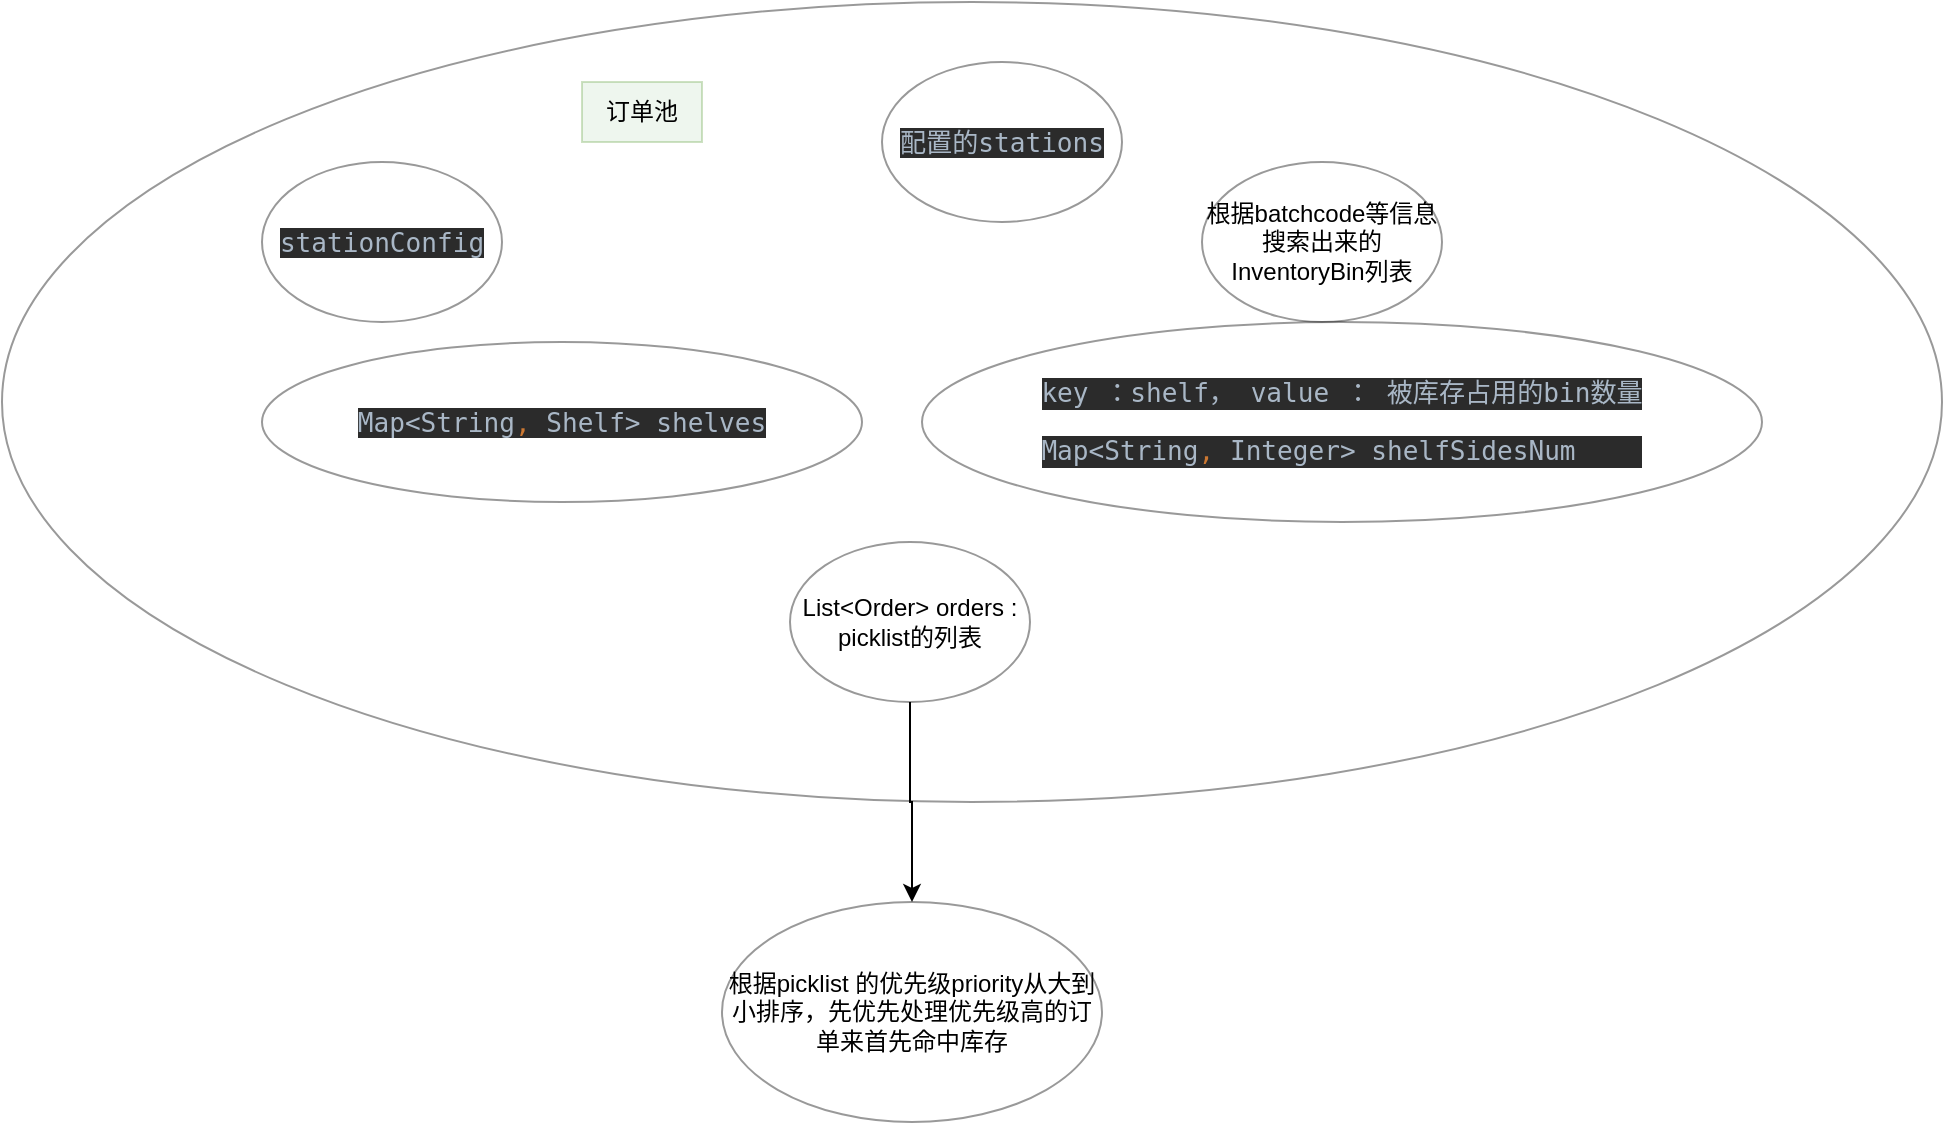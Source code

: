 <mxfile version="20.2.3" type="github"><diagram id="9ivNilMVaMPMlek8G4Ov" name="第 1 页"><mxGraphModel dx="1940" dy="729" grid="1" gridSize="10" guides="1" tooltips="1" connect="1" arrows="1" fold="1" page="1" pageScale="1" pageWidth="827" pageHeight="1169" math="0" shadow="0"><root><mxCell id="0"/><mxCell id="1" parent="0"/><mxCell id="rNhAcFa-JploLEvUV8Jw-1" value="" style="ellipse;whiteSpace=wrap;html=1;opacity=40;" vertex="1" parent="1"><mxGeometry x="-40" y="50" width="970" height="400" as="geometry"/></mxCell><mxCell id="rNhAcFa-JploLEvUV8Jw-3" value="&lt;pre style=&quot;text-align: start; background-color: rgb(43, 43, 43); color: rgb(169, 183, 198); font-family: &amp;quot;JetBrains Mono&amp;quot;, monospace; font-size: 9.8pt;&quot;&gt;stationConfig&lt;/pre&gt;" style="ellipse;whiteSpace=wrap;html=1;opacity=40;" vertex="1" parent="1"><mxGeometry x="90" y="130" width="120" height="80" as="geometry"/></mxCell><mxCell id="rNhAcFa-JploLEvUV8Jw-12" style="edgeStyle=orthogonalEdgeStyle;rounded=0;orthogonalLoop=1;jettySize=auto;html=1;" edge="1" parent="1" source="rNhAcFa-JploLEvUV8Jw-4" target="rNhAcFa-JploLEvUV8Jw-13"><mxGeometry relative="1" as="geometry"><mxPoint x="414" y="540" as="targetPoint"/></mxGeometry></mxCell><mxCell id="rNhAcFa-JploLEvUV8Jw-4" value="List&amp;lt;Order&amp;gt; orders : picklist的列表" style="ellipse;whiteSpace=wrap;html=1;opacity=40;" vertex="1" parent="1"><mxGeometry x="354" y="320" width="120" height="80" as="geometry"/></mxCell><mxCell id="rNhAcFa-JploLEvUV8Jw-5" value="&lt;pre style=&quot;text-align: start; background-color: rgb(43, 43, 43); color: rgb(169, 183, 198); font-family: &amp;quot;JetBrains Mono&amp;quot;, monospace; font-size: 9.8pt;&quot;&gt;配置的stations&lt;/pre&gt;" style="ellipse;whiteSpace=wrap;html=1;opacity=40;" vertex="1" parent="1"><mxGeometry x="400" y="80" width="120" height="80" as="geometry"/></mxCell><mxCell id="rNhAcFa-JploLEvUV8Jw-6" value="根据batchcode等信息搜索出来的InventoryBin列表" style="ellipse;whiteSpace=wrap;html=1;opacity=40;" vertex="1" parent="1"><mxGeometry x="560" y="130" width="120" height="80" as="geometry"/></mxCell><mxCell id="rNhAcFa-JploLEvUV8Jw-8" value="&lt;pre style=&quot;text-align: start; background-color: rgb(43, 43, 43); color: rgb(169, 183, 198); font-family: &amp;quot;JetBrains Mono&amp;quot;, monospace; font-size: 9.8pt;&quot;&gt;&lt;pre style=&quot;font-family: &amp;quot;JetBrains Mono&amp;quot;, monospace; font-size: 9.8pt;&quot;&gt;Map&amp;lt;String&lt;span style=&quot;color: rgb(204, 120, 50);&quot;&gt;, &lt;/span&gt;Shelf&amp;gt; shelves&lt;/pre&gt;&lt;/pre&gt;" style="ellipse;whiteSpace=wrap;html=1;opacity=40;" vertex="1" parent="1"><mxGeometry x="90" y="220" width="300" height="80" as="geometry"/></mxCell><mxCell id="rNhAcFa-JploLEvUV8Jw-9" value="&lt;pre style=&quot;text-align: start; background-color: rgb(43, 43, 43); color: rgb(169, 183, 198); font-family: &amp;quot;JetBrains Mono&amp;quot;, monospace; font-size: 9.8pt;&quot;&gt;key ：shelf， value ： 被库存占用的bin数量&lt;/pre&gt;&lt;pre style=&quot;text-align: start; background-color: rgb(43, 43, 43); color: rgb(169, 183, 198); font-family: &amp;quot;JetBrains Mono&amp;quot;, monospace; font-size: 9.8pt;&quot;&gt;Map&amp;lt;String&lt;span style=&quot;color: rgb(204, 120, 50);&quot;&gt;, &lt;/span&gt;Integer&amp;gt; shelfSidesNum&lt;/pre&gt;" style="ellipse;whiteSpace=wrap;html=1;opacity=40;" vertex="1" parent="1"><mxGeometry x="420" y="210" width="420" height="100" as="geometry"/></mxCell><mxCell id="rNhAcFa-JploLEvUV8Jw-11" value="订单池" style="text;html=1;strokeColor=#82b366;fillColor=#d5e8d4;align=center;verticalAlign=middle;whiteSpace=wrap;rounded=0;opacity=40;" vertex="1" parent="1"><mxGeometry x="250" y="90" width="60" height="30" as="geometry"/></mxCell><mxCell id="rNhAcFa-JploLEvUV8Jw-13" value="根据picklist 的优先级priority从大到小排序，先优先处理优先级高的订单来首先命中库存" style="ellipse;whiteSpace=wrap;html=1;opacity=40;" vertex="1" parent="1"><mxGeometry x="320" y="500" width="190" height="110" as="geometry"/></mxCell></root></mxGraphModel></diagram></mxfile>